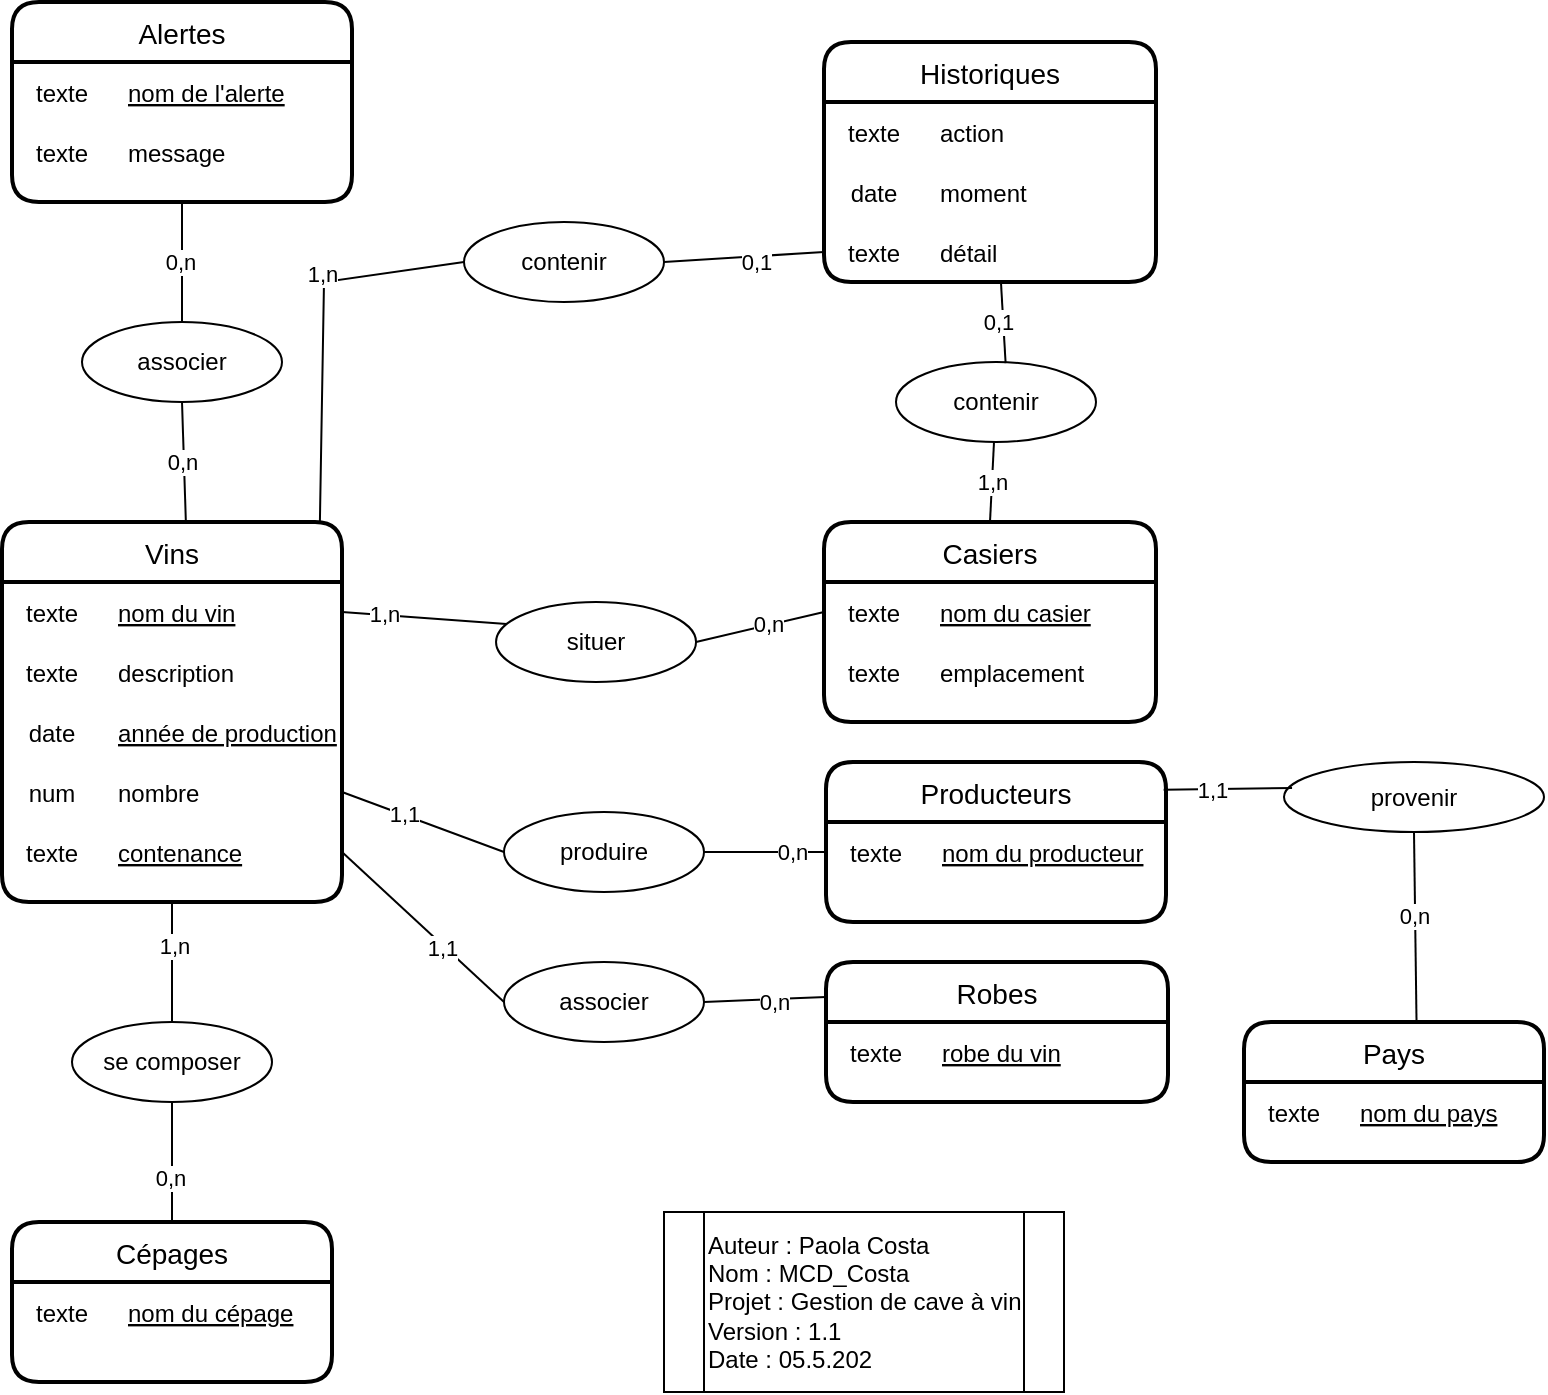 <mxfile version="13.9.9" type="device"><diagram id="xBttDMlohy8Xrqy88dph" name="Page-1"><mxGraphModel dx="1326" dy="806" grid="1" gridSize="10" guides="1" tooltips="1" connect="1" arrows="1" fold="1" page="1" pageScale="1" pageWidth="827" pageHeight="1169" math="0" shadow="0"><root><mxCell id="0"/><mxCell id="1" parent="0"/><mxCell id="qlX4Wy4q6ChmAeqS9iMu-1" value="Vins" style="swimlane;childLayout=stackLayout;horizontal=1;startSize=30;horizontalStack=0;rounded=1;fontSize=14;fontStyle=0;strokeWidth=2;resizeParent=0;resizeLast=1;shadow=0;dashed=0;align=center;" parent="1" vertex="1"><mxGeometry x="29" y="280" width="170" height="190" as="geometry"/></mxCell><mxCell id="qlX4Wy4q6ChmAeqS9iMu-12" value="" style="shape=table;startSize=0;container=1;collapsible=1;childLayout=tableLayout;fixedRows=1;rowLines=0;fontStyle=0;align=center;resizeLast=1;strokeColor=none;fillColor=none;" parent="qlX4Wy4q6ChmAeqS9iMu-1" vertex="1"><mxGeometry y="30" width="170" height="160" as="geometry"/></mxCell><mxCell id="qlX4Wy4q6ChmAeqS9iMu-13" value="" style="shape=partialRectangle;collapsible=0;dropTarget=0;pointerEvents=0;fillColor=none;top=0;left=0;bottom=0;right=0;points=[[0,0.5],[1,0.5]];portConstraint=eastwest;" parent="qlX4Wy4q6ChmAeqS9iMu-12" vertex="1"><mxGeometry width="170" height="30" as="geometry"/></mxCell><mxCell id="qlX4Wy4q6ChmAeqS9iMu-14" value="texte" style="shape=partialRectangle;connectable=0;fillColor=none;top=0;left=0;bottom=0;right=0;fontStyle=0;overflow=hidden;" parent="qlX4Wy4q6ChmAeqS9iMu-13" vertex="1"><mxGeometry width="50" height="30" as="geometry"/></mxCell><mxCell id="qlX4Wy4q6ChmAeqS9iMu-15" value="nom du vin" style="shape=partialRectangle;connectable=0;fillColor=none;top=0;left=0;bottom=0;right=0;align=left;spacingLeft=6;fontStyle=4;overflow=hidden;" parent="qlX4Wy4q6ChmAeqS9iMu-13" vertex="1"><mxGeometry x="50" width="120" height="30" as="geometry"/></mxCell><mxCell id="qlX4Wy4q6ChmAeqS9iMu-16" value="" style="shape=partialRectangle;collapsible=0;dropTarget=0;pointerEvents=0;fillColor=none;top=0;left=0;bottom=0;right=0;points=[[0,0.5],[1,0.5]];portConstraint=eastwest;" parent="qlX4Wy4q6ChmAeqS9iMu-12" vertex="1"><mxGeometry y="30" width="170" height="30" as="geometry"/></mxCell><mxCell id="qlX4Wy4q6ChmAeqS9iMu-17" value="texte" style="shape=partialRectangle;connectable=0;fillColor=none;top=0;left=0;bottom=0;right=0;fontStyle=0;overflow=hidden;" parent="qlX4Wy4q6ChmAeqS9iMu-16" vertex="1"><mxGeometry width="50" height="30" as="geometry"/></mxCell><mxCell id="qlX4Wy4q6ChmAeqS9iMu-18" value="description" style="shape=partialRectangle;connectable=0;fillColor=none;top=0;left=0;bottom=0;right=0;align=left;spacingLeft=6;fontStyle=0;overflow=hidden;" parent="qlX4Wy4q6ChmAeqS9iMu-16" vertex="1"><mxGeometry x="50" width="120" height="30" as="geometry"/></mxCell><mxCell id="qlX4Wy4q6ChmAeqS9iMu-19" value="" style="shape=partialRectangle;collapsible=0;dropTarget=0;pointerEvents=0;fillColor=none;top=0;left=0;bottom=0;right=0;points=[[0,0.5],[1,0.5]];portConstraint=eastwest;" parent="qlX4Wy4q6ChmAeqS9iMu-12" vertex="1"><mxGeometry y="60" width="170" height="30" as="geometry"/></mxCell><mxCell id="qlX4Wy4q6ChmAeqS9iMu-20" value="date" style="shape=partialRectangle;connectable=0;fillColor=none;top=0;left=0;bottom=0;right=0;fontStyle=0;overflow=hidden;" parent="qlX4Wy4q6ChmAeqS9iMu-19" vertex="1"><mxGeometry width="50" height="30" as="geometry"/></mxCell><mxCell id="qlX4Wy4q6ChmAeqS9iMu-21" value="année de production" style="shape=partialRectangle;connectable=0;fillColor=none;top=0;left=0;bottom=0;right=0;align=left;spacingLeft=6;fontStyle=4;overflow=hidden;" parent="qlX4Wy4q6ChmAeqS9iMu-19" vertex="1"><mxGeometry x="50" width="120" height="30" as="geometry"/></mxCell><mxCell id="qlX4Wy4q6ChmAeqS9iMu-141" value="" style="shape=partialRectangle;collapsible=0;dropTarget=0;pointerEvents=0;fillColor=none;top=0;left=0;bottom=0;right=0;points=[[0,0.5],[1,0.5]];portConstraint=eastwest;" parent="qlX4Wy4q6ChmAeqS9iMu-12" vertex="1"><mxGeometry y="90" width="170" height="30" as="geometry"/></mxCell><mxCell id="qlX4Wy4q6ChmAeqS9iMu-142" value="num" style="shape=partialRectangle;connectable=0;fillColor=none;top=0;left=0;bottom=0;right=0;fontStyle=0;overflow=hidden;" parent="qlX4Wy4q6ChmAeqS9iMu-141" vertex="1"><mxGeometry width="50" height="30" as="geometry"/></mxCell><mxCell id="qlX4Wy4q6ChmAeqS9iMu-143" value="nombre" style="shape=partialRectangle;connectable=0;fillColor=none;top=0;left=0;bottom=0;right=0;align=left;spacingLeft=6;fontStyle=0;overflow=hidden;" parent="qlX4Wy4q6ChmAeqS9iMu-141" vertex="1"><mxGeometry x="50" width="120" height="30" as="geometry"/></mxCell><mxCell id="qlX4Wy4q6ChmAeqS9iMu-144" value="" style="shape=partialRectangle;collapsible=0;dropTarget=0;pointerEvents=0;fillColor=none;top=0;left=0;bottom=0;right=0;points=[[0,0.5],[1,0.5]];portConstraint=eastwest;" parent="qlX4Wy4q6ChmAeqS9iMu-12" vertex="1"><mxGeometry y="120" width="170" height="30" as="geometry"/></mxCell><mxCell id="qlX4Wy4q6ChmAeqS9iMu-145" value="texte" style="shape=partialRectangle;connectable=0;fillColor=none;top=0;left=0;bottom=0;right=0;fontStyle=0;overflow=hidden;" parent="qlX4Wy4q6ChmAeqS9iMu-144" vertex="1"><mxGeometry width="50" height="30" as="geometry"/></mxCell><mxCell id="qlX4Wy4q6ChmAeqS9iMu-146" value="contenance" style="shape=partialRectangle;connectable=0;fillColor=none;top=0;left=0;bottom=0;right=0;align=left;spacingLeft=6;fontStyle=4;overflow=hidden;" parent="qlX4Wy4q6ChmAeqS9iMu-144" vertex="1"><mxGeometry x="50" width="120" height="30" as="geometry"/></mxCell><mxCell id="qlX4Wy4q6ChmAeqS9iMu-28" value="Producteurs" style="swimlane;childLayout=stackLayout;horizontal=1;startSize=30;horizontalStack=0;rounded=1;fontSize=14;fontStyle=0;strokeWidth=2;resizeParent=0;resizeLast=1;shadow=0;dashed=0;align=center;" parent="1" vertex="1"><mxGeometry x="441" y="400" width="170" height="80" as="geometry"/></mxCell><mxCell id="qlX4Wy4q6ChmAeqS9iMu-29" value="" style="shape=table;startSize=0;container=1;collapsible=1;childLayout=tableLayout;fixedRows=1;rowLines=0;fontStyle=0;align=center;resizeLast=1;strokeColor=none;fillColor=none;" parent="qlX4Wy4q6ChmAeqS9iMu-28" vertex="1"><mxGeometry y="30" width="170" height="50" as="geometry"/></mxCell><mxCell id="qlX4Wy4q6ChmAeqS9iMu-30" value="" style="shape=partialRectangle;collapsible=0;dropTarget=0;pointerEvents=0;fillColor=none;top=0;left=0;bottom=0;right=0;points=[[0,0.5],[1,0.5]];portConstraint=eastwest;" parent="qlX4Wy4q6ChmAeqS9iMu-29" vertex="1"><mxGeometry width="170" height="30" as="geometry"/></mxCell><mxCell id="qlX4Wy4q6ChmAeqS9iMu-31" value="texte" style="shape=partialRectangle;connectable=0;fillColor=none;top=0;left=0;bottom=0;right=0;fontStyle=0;overflow=hidden;" parent="qlX4Wy4q6ChmAeqS9iMu-30" vertex="1"><mxGeometry width="50" height="30" as="geometry"/></mxCell><mxCell id="qlX4Wy4q6ChmAeqS9iMu-32" value="nom du producteur" style="shape=partialRectangle;connectable=0;fillColor=none;top=0;left=0;bottom=0;right=0;align=left;spacingLeft=6;fontStyle=4;overflow=hidden;" parent="qlX4Wy4q6ChmAeqS9iMu-30" vertex="1"><mxGeometry x="50" width="120" height="30" as="geometry"/></mxCell><mxCell id="qlX4Wy4q6ChmAeqS9iMu-46" value="" style="endArrow=none;html=1;rounded=0;exitX=1;exitY=0.5;exitDx=0;exitDy=0;entryX=0;entryY=0.5;entryDx=0;entryDy=0;" parent="1" source="qlX4Wy4q6ChmAeqS9iMu-47" target="qlX4Wy4q6ChmAeqS9iMu-30" edge="1"><mxGeometry relative="1" as="geometry"><mxPoint x="200" y="450" as="sourcePoint"/><mxPoint x="421" y="370" as="targetPoint"/></mxGeometry></mxCell><mxCell id="qlX4Wy4q6ChmAeqS9iMu-50" value="0,n" style="edgeLabel;html=1;align=center;verticalAlign=middle;resizable=0;points=[];" parent="qlX4Wy4q6ChmAeqS9iMu-46" vertex="1" connectable="0"><mxGeometry x="0.445" relative="1" as="geometry"><mxPoint as="offset"/></mxGeometry></mxCell><mxCell id="qlX4Wy4q6ChmAeqS9iMu-47" value="produire" style="ellipse;whiteSpace=wrap;html=1;align=center;" parent="1" vertex="1"><mxGeometry x="280" y="425" width="100" height="40" as="geometry"/></mxCell><mxCell id="qlX4Wy4q6ChmAeqS9iMu-48" value="" style="endArrow=none;html=1;rounded=0;entryX=0;entryY=0.5;entryDx=0;entryDy=0;exitX=1;exitY=0.5;exitDx=0;exitDy=0;" parent="1" source="qlX4Wy4q6ChmAeqS9iMu-141" target="qlX4Wy4q6ChmAeqS9iMu-47" edge="1"><mxGeometry relative="1" as="geometry"><mxPoint x="210" y="445" as="sourcePoint"/><mxPoint x="440" y="445" as="targetPoint"/></mxGeometry></mxCell><mxCell id="qlX4Wy4q6ChmAeqS9iMu-49" value="1,1" style="edgeLabel;html=1;align=center;verticalAlign=middle;resizable=0;points=[];" parent="qlX4Wy4q6ChmAeqS9iMu-48" vertex="1" connectable="0"><mxGeometry x="-0.244" y="1" relative="1" as="geometry"><mxPoint as="offset"/></mxGeometry></mxCell><mxCell id="qlX4Wy4q6ChmAeqS9iMu-51" value="Pays" style="swimlane;childLayout=stackLayout;horizontal=1;startSize=30;horizontalStack=0;rounded=1;fontSize=14;fontStyle=0;strokeWidth=2;resizeParent=0;resizeLast=1;shadow=0;dashed=0;align=center;" parent="1" vertex="1"><mxGeometry x="650" y="530" width="150" height="70" as="geometry"/></mxCell><mxCell id="qlX4Wy4q6ChmAeqS9iMu-52" value="" style="shape=table;startSize=0;container=1;collapsible=1;childLayout=tableLayout;fixedRows=1;rowLines=0;fontStyle=0;align=center;resizeLast=1;strokeColor=none;fillColor=none;" parent="qlX4Wy4q6ChmAeqS9iMu-51" vertex="1"><mxGeometry y="30" width="150" height="40" as="geometry"/></mxCell><mxCell id="qlX4Wy4q6ChmAeqS9iMu-53" value="" style="shape=partialRectangle;collapsible=0;dropTarget=0;pointerEvents=0;fillColor=none;top=0;left=0;bottom=0;right=0;points=[[0,0.5],[1,0.5]];portConstraint=eastwest;" parent="qlX4Wy4q6ChmAeqS9iMu-52" vertex="1"><mxGeometry width="150" height="30" as="geometry"/></mxCell><mxCell id="qlX4Wy4q6ChmAeqS9iMu-54" value="texte" style="shape=partialRectangle;connectable=0;fillColor=none;top=0;left=0;bottom=0;right=0;fontStyle=0;overflow=hidden;" parent="qlX4Wy4q6ChmAeqS9iMu-53" vertex="1"><mxGeometry width="50" height="30" as="geometry"/></mxCell><mxCell id="qlX4Wy4q6ChmAeqS9iMu-55" value="nom du pays" style="shape=partialRectangle;connectable=0;fillColor=none;top=0;left=0;bottom=0;right=0;align=left;spacingLeft=6;fontStyle=4;overflow=hidden;" parent="qlX4Wy4q6ChmAeqS9iMu-53" vertex="1"><mxGeometry x="50" width="100" height="30" as="geometry"/></mxCell><mxCell id="qlX4Wy4q6ChmAeqS9iMu-62" value="" style="endArrow=none;html=1;rounded=0;exitX=0.5;exitY=1;exitDx=0;exitDy=0;entryX=0.575;entryY=-0.014;entryDx=0;entryDy=0;entryPerimeter=0;" parent="1" source="qlX4Wy4q6ChmAeqS9iMu-63" target="qlX4Wy4q6ChmAeqS9iMu-51" edge="1"><mxGeometry relative="1" as="geometry"><mxPoint x="620" y="434.66" as="sourcePoint"/><mxPoint x="780" y="434.66" as="targetPoint"/><Array as="points"/></mxGeometry></mxCell><mxCell id="qlX4Wy4q6ChmAeqS9iMu-65" value="0,n" style="edgeLabel;html=1;align=center;verticalAlign=middle;resizable=0;points=[];" parent="qlX4Wy4q6ChmAeqS9iMu-62" vertex="1" connectable="0"><mxGeometry x="0.666" relative="1" as="geometry"><mxPoint x="-0.84" y="-37" as="offset"/></mxGeometry></mxCell><mxCell id="qlX4Wy4q6ChmAeqS9iMu-63" value="provenir" style="ellipse;whiteSpace=wrap;html=1;" parent="1" vertex="1"><mxGeometry x="670" y="400" width="130" height="35" as="geometry"/></mxCell><mxCell id="qlX4Wy4q6ChmAeqS9iMu-64" value="" style="endArrow=none;html=1;rounded=0;exitX=0.993;exitY=0.174;exitDx=0;exitDy=0;entryX=0.031;entryY=0.371;entryDx=0;entryDy=0;entryPerimeter=0;exitPerimeter=0;" parent="1" source="qlX4Wy4q6ChmAeqS9iMu-28" target="qlX4Wy4q6ChmAeqS9iMu-63" edge="1"><mxGeometry relative="1" as="geometry"><mxPoint x="600.0" y="415" as="sourcePoint"/><mxPoint x="736" y="530" as="targetPoint"/><Array as="points"/></mxGeometry></mxCell><mxCell id="qlX4Wy4q6ChmAeqS9iMu-66" value="1,1" style="edgeLabel;html=1;align=center;verticalAlign=middle;resizable=0;points=[];" parent="qlX4Wy4q6ChmAeqS9iMu-64" vertex="1" connectable="0"><mxGeometry x="0.419" relative="1" as="geometry"><mxPoint x="-21.81" as="offset"/></mxGeometry></mxCell><mxCell id="qlX4Wy4q6ChmAeqS9iMu-67" value="Robes" style="swimlane;childLayout=stackLayout;horizontal=1;startSize=30;horizontalStack=0;rounded=1;fontSize=14;fontStyle=0;strokeWidth=2;resizeParent=0;resizeLast=1;shadow=0;dashed=0;align=center;" parent="1" vertex="1"><mxGeometry x="441" y="500" width="171" height="70" as="geometry"/></mxCell><mxCell id="qlX4Wy4q6ChmAeqS9iMu-68" value="" style="shape=table;startSize=0;container=1;collapsible=1;childLayout=tableLayout;fixedRows=1;rowLines=0;fontStyle=0;align=center;resizeLast=1;strokeColor=none;fillColor=none;" parent="qlX4Wy4q6ChmAeqS9iMu-67" vertex="1"><mxGeometry y="30" width="171" height="40" as="geometry"/></mxCell><mxCell id="qlX4Wy4q6ChmAeqS9iMu-69" value="" style="shape=partialRectangle;collapsible=0;dropTarget=0;pointerEvents=0;fillColor=none;top=0;left=0;bottom=0;right=0;points=[[0,0.5],[1,0.5]];portConstraint=eastwest;" parent="qlX4Wy4q6ChmAeqS9iMu-68" vertex="1"><mxGeometry width="171" height="30" as="geometry"/></mxCell><mxCell id="qlX4Wy4q6ChmAeqS9iMu-70" value="texte" style="shape=partialRectangle;connectable=0;fillColor=none;top=0;left=0;bottom=0;right=0;fontStyle=0;overflow=hidden;" parent="qlX4Wy4q6ChmAeqS9iMu-69" vertex="1"><mxGeometry width="50" height="30" as="geometry"/></mxCell><mxCell id="qlX4Wy4q6ChmAeqS9iMu-71" value="robe du vin" style="shape=partialRectangle;connectable=0;fillColor=none;top=0;left=0;bottom=0;right=0;align=left;spacingLeft=6;fontStyle=4;overflow=hidden;" parent="qlX4Wy4q6ChmAeqS9iMu-69" vertex="1"><mxGeometry x="50" width="121" height="30" as="geometry"/></mxCell><mxCell id="qlX4Wy4q6ChmAeqS9iMu-72" value="" style="endArrow=none;html=1;rounded=0;entryX=0;entryY=0.25;entryDx=0;entryDy=0;exitX=1;exitY=0.5;exitDx=0;exitDy=0;" parent="1" source="qlX4Wy4q6ChmAeqS9iMu-77" target="qlX4Wy4q6ChmAeqS9iMu-67" edge="1"><mxGeometry relative="1" as="geometry"><mxPoint x="240" y="550" as="sourcePoint"/><mxPoint x="400" y="550" as="targetPoint"/></mxGeometry></mxCell><mxCell id="qlX4Wy4q6ChmAeqS9iMu-80" value="0,n" style="edgeLabel;html=1;align=center;verticalAlign=middle;resizable=0;points=[];" parent="qlX4Wy4q6ChmAeqS9iMu-72" vertex="1" connectable="0"><mxGeometry x="0.365" y="-1" relative="1" as="geometry"><mxPoint x="-6.7" y="0.69" as="offset"/></mxGeometry></mxCell><mxCell id="qlX4Wy4q6ChmAeqS9iMu-77" value="associer" style="ellipse;whiteSpace=wrap;html=1;align=center;" parent="1" vertex="1"><mxGeometry x="280" y="500" width="100" height="40" as="geometry"/></mxCell><mxCell id="qlX4Wy4q6ChmAeqS9iMu-78" value="" style="endArrow=none;html=1;rounded=0;entryX=0;entryY=0.5;entryDx=0;entryDy=0;exitX=1;exitY=0.5;exitDx=0;exitDy=0;" parent="1" source="qlX4Wy4q6ChmAeqS9iMu-144" target="qlX4Wy4q6ChmAeqS9iMu-77" edge="1"><mxGeometry relative="1" as="geometry"><mxPoint x="210" y="543.04" as="sourcePoint"/><mxPoint x="440.0" y="547.5" as="targetPoint"/></mxGeometry></mxCell><mxCell id="qlX4Wy4q6ChmAeqS9iMu-79" value="1,1" style="edgeLabel;html=1;align=center;verticalAlign=middle;resizable=0;points=[];" parent="qlX4Wy4q6ChmAeqS9iMu-78" vertex="1" connectable="0"><mxGeometry x="0.24" y="-1" relative="1" as="geometry"><mxPoint as="offset"/></mxGeometry></mxCell><mxCell id="qlX4Wy4q6ChmAeqS9iMu-81" value="Cépages" style="swimlane;childLayout=stackLayout;horizontal=1;startSize=30;horizontalStack=0;rounded=1;fontSize=14;fontStyle=0;strokeWidth=2;resizeParent=0;resizeLast=1;shadow=0;dashed=0;align=center;" parent="1" vertex="1"><mxGeometry x="34" y="630" width="160" height="80" as="geometry"/></mxCell><mxCell id="qlX4Wy4q6ChmAeqS9iMu-82" value="" style="shape=table;startSize=0;container=1;collapsible=1;childLayout=tableLayout;fixedRows=1;rowLines=0;fontStyle=0;align=center;resizeLast=1;strokeColor=none;fillColor=none;" parent="qlX4Wy4q6ChmAeqS9iMu-81" vertex="1"><mxGeometry y="30" width="160" height="50" as="geometry"/></mxCell><mxCell id="qlX4Wy4q6ChmAeqS9iMu-83" value="" style="shape=partialRectangle;collapsible=0;dropTarget=0;pointerEvents=0;fillColor=none;top=0;left=0;bottom=0;right=0;points=[[0,0.5],[1,0.5]];portConstraint=eastwest;" parent="qlX4Wy4q6ChmAeqS9iMu-82" vertex="1"><mxGeometry width="160" height="30" as="geometry"/></mxCell><mxCell id="qlX4Wy4q6ChmAeqS9iMu-84" value="texte" style="shape=partialRectangle;connectable=0;fillColor=none;top=0;left=0;bottom=0;right=0;fontStyle=0;overflow=hidden;" parent="qlX4Wy4q6ChmAeqS9iMu-83" vertex="1"><mxGeometry width="50" height="30" as="geometry"/></mxCell><mxCell id="qlX4Wy4q6ChmAeqS9iMu-85" value="nom du cépage" style="shape=partialRectangle;connectable=0;fillColor=none;top=0;left=0;bottom=0;right=0;align=left;spacingLeft=6;fontStyle=4;overflow=hidden;" parent="qlX4Wy4q6ChmAeqS9iMu-83" vertex="1"><mxGeometry x="50" width="110" height="30" as="geometry"/></mxCell><mxCell id="qlX4Wy4q6ChmAeqS9iMu-113" value="" style="endArrow=none;html=1;rounded=0;exitX=0.5;exitY=1;exitDx=0;exitDy=0;entryX=0.5;entryY=0;entryDx=0;entryDy=0;" parent="1" source="qlX4Wy4q6ChmAeqS9iMu-114" target="qlX4Wy4q6ChmAeqS9iMu-81" edge="1"><mxGeometry relative="1" as="geometry"><mxPoint x="419" y="650" as="sourcePoint"/><mxPoint x="579" y="650" as="targetPoint"/></mxGeometry></mxCell><mxCell id="qlX4Wy4q6ChmAeqS9iMu-118" value="0,n" style="edgeLabel;html=1;align=center;verticalAlign=middle;resizable=0;points=[];" parent="qlX4Wy4q6ChmAeqS9iMu-113" vertex="1" connectable="0"><mxGeometry x="0.274" y="-1" relative="1" as="geometry"><mxPoint as="offset"/></mxGeometry></mxCell><mxCell id="qlX4Wy4q6ChmAeqS9iMu-115" value="" style="endArrow=none;html=1;rounded=0;exitX=0.5;exitY=1;exitDx=0;exitDy=0;entryX=0.5;entryY=0;entryDx=0;entryDy=0;" parent="1" source="qlX4Wy4q6ChmAeqS9iMu-12" target="qlX4Wy4q6ChmAeqS9iMu-114" edge="1"><mxGeometry relative="1" as="geometry"><mxPoint x="114" y="480.0" as="sourcePoint"/><mxPoint x="114" y="720" as="targetPoint"/></mxGeometry></mxCell><mxCell id="qlX4Wy4q6ChmAeqS9iMu-117" value="1,n" style="edgeLabel;html=1;align=center;verticalAlign=middle;resizable=0;points=[];" parent="qlX4Wy4q6ChmAeqS9iMu-115" vertex="1" connectable="0"><mxGeometry x="-0.261" y="1" relative="1" as="geometry"><mxPoint as="offset"/></mxGeometry></mxCell><mxCell id="qlX4Wy4q6ChmAeqS9iMu-114" value="se composer" style="ellipse;whiteSpace=wrap;html=1;align=center;" parent="1" vertex="1"><mxGeometry x="64" y="530" width="100" height="40" as="geometry"/></mxCell><mxCell id="qlX4Wy4q6ChmAeqS9iMu-119" value="Casiers" style="swimlane;childLayout=stackLayout;horizontal=1;startSize=30;horizontalStack=0;rounded=1;fontSize=14;fontStyle=0;strokeWidth=2;resizeParent=0;resizeLast=1;shadow=0;dashed=0;align=center;" parent="1" vertex="1"><mxGeometry x="440" y="280" width="166" height="100" as="geometry"/></mxCell><mxCell id="qlX4Wy4q6ChmAeqS9iMu-120" value="" style="shape=table;startSize=0;container=1;collapsible=1;childLayout=tableLayout;fixedRows=1;rowLines=0;fontStyle=0;align=center;resizeLast=1;strokeColor=none;fillColor=none;" parent="qlX4Wy4q6ChmAeqS9iMu-119" vertex="1"><mxGeometry y="30" width="166" height="70" as="geometry"/></mxCell><mxCell id="qlX4Wy4q6ChmAeqS9iMu-121" value="" style="shape=partialRectangle;collapsible=0;dropTarget=0;pointerEvents=0;fillColor=none;top=0;left=0;bottom=0;right=0;points=[[0,0.5],[1,0.5]];portConstraint=eastwest;" parent="qlX4Wy4q6ChmAeqS9iMu-120" vertex="1"><mxGeometry width="166" height="30" as="geometry"/></mxCell><mxCell id="qlX4Wy4q6ChmAeqS9iMu-122" value="texte" style="shape=partialRectangle;connectable=0;fillColor=none;top=0;left=0;bottom=0;right=0;fontStyle=0;overflow=hidden;" parent="qlX4Wy4q6ChmAeqS9iMu-121" vertex="1"><mxGeometry width="50" height="30" as="geometry"/></mxCell><mxCell id="qlX4Wy4q6ChmAeqS9iMu-123" value="nom du casier" style="shape=partialRectangle;connectable=0;fillColor=none;top=0;left=0;bottom=0;right=0;align=left;spacingLeft=6;fontStyle=4;overflow=hidden;" parent="qlX4Wy4q6ChmAeqS9iMu-121" vertex="1"><mxGeometry x="50" width="116" height="30" as="geometry"/></mxCell><mxCell id="qlX4Wy4q6ChmAeqS9iMu-124" value="" style="shape=partialRectangle;collapsible=0;dropTarget=0;pointerEvents=0;fillColor=none;top=0;left=0;bottom=0;right=0;points=[[0,0.5],[1,0.5]];portConstraint=eastwest;" parent="qlX4Wy4q6ChmAeqS9iMu-120" vertex="1"><mxGeometry y="30" width="166" height="30" as="geometry"/></mxCell><mxCell id="qlX4Wy4q6ChmAeqS9iMu-125" value="texte" style="shape=partialRectangle;connectable=0;fillColor=none;top=0;left=0;bottom=0;right=0;fontStyle=0;overflow=hidden;" parent="qlX4Wy4q6ChmAeqS9iMu-124" vertex="1"><mxGeometry width="50" height="30" as="geometry"/></mxCell><mxCell id="qlX4Wy4q6ChmAeqS9iMu-126" value="emplacement" style="shape=partialRectangle;connectable=0;fillColor=none;top=0;left=0;bottom=0;right=0;align=left;spacingLeft=6;fontStyle=0;overflow=hidden;" parent="qlX4Wy4q6ChmAeqS9iMu-124" vertex="1"><mxGeometry x="50" width="116" height="30" as="geometry"/></mxCell><mxCell id="qlX4Wy4q6ChmAeqS9iMu-136" value="" style="endArrow=none;html=1;rounded=0;exitX=1;exitY=0.5;exitDx=0;exitDy=0;entryX=0;entryY=0.5;entryDx=0;entryDy=0;" parent="1" source="qlX4Wy4q6ChmAeqS9iMu-137" target="qlX4Wy4q6ChmAeqS9iMu-121" edge="1"><mxGeometry relative="1" as="geometry"><mxPoint x="490.16" y="320" as="sourcePoint"/><mxPoint x="436.352" y="339.9" as="targetPoint"/><Array as="points"/></mxGeometry></mxCell><mxCell id="qlX4Wy4q6ChmAeqS9iMu-139" value="0,n" style="edgeLabel;html=1;align=center;verticalAlign=middle;resizable=0;points=[];" parent="qlX4Wy4q6ChmAeqS9iMu-136" vertex="1" connectable="0"><mxGeometry x="0.287" y="-1" relative="1" as="geometry"><mxPoint x="-5.5" y="-0.94" as="offset"/></mxGeometry></mxCell><mxCell id="qlX4Wy4q6ChmAeqS9iMu-137" value="situer" style="ellipse;whiteSpace=wrap;html=1;align=center;" parent="1" vertex="1"><mxGeometry x="276.02" y="320" width="100" height="40" as="geometry"/></mxCell><mxCell id="qlX4Wy4q6ChmAeqS9iMu-138" value="" style="endArrow=none;html=1;rounded=0;entryX=0;entryY=0.25;entryDx=0;entryDy=0;exitX=1;exitY=0.5;exitDx=0;exitDy=0;" parent="1" source="qlX4Wy4q6ChmAeqS9iMu-13" target="qlX4Wy4q6ChmAeqS9iMu-137" edge="1"><mxGeometry relative="1" as="geometry"><mxPoint x="194.0" y="334.06" as="sourcePoint"/><mxPoint x="500.16" y="345.0" as="targetPoint"/><Array as="points"/></mxGeometry></mxCell><mxCell id="qlX4Wy4q6ChmAeqS9iMu-140" value="1,n" style="edgeLabel;html=1;align=center;verticalAlign=middle;resizable=0;points=[];" parent="qlX4Wy4q6ChmAeqS9iMu-138" vertex="1" connectable="0"><mxGeometry x="-0.502" y="1" relative="1" as="geometry"><mxPoint as="offset"/></mxGeometry></mxCell><mxCell id="qlX4Wy4q6ChmAeqS9iMu-147" value="Auteur : Paola Costa&lt;br&gt;Nom : MCD_Costa&lt;br&gt;Projet : Gestion de cave à vin&lt;br&gt;Version : 1.1&lt;br&gt;Date : 05.5.202" style="shape=process;whiteSpace=wrap;html=1;backgroundOutline=1;align=left;" parent="1" vertex="1"><mxGeometry x="360" y="625" width="200" height="90" as="geometry"/></mxCell><mxCell id="eEMoi4VwYvmRBtPzLdwT-1" value="Alertes" style="swimlane;childLayout=stackLayout;horizontal=1;startSize=30;horizontalStack=0;rounded=1;fontSize=14;fontStyle=0;strokeWidth=2;resizeParent=0;resizeLast=1;shadow=0;dashed=0;align=center;" vertex="1" parent="1"><mxGeometry x="34" y="20" width="170" height="100" as="geometry"/></mxCell><mxCell id="eEMoi4VwYvmRBtPzLdwT-2" value="" style="shape=table;startSize=0;container=1;collapsible=1;childLayout=tableLayout;fixedRows=1;rowLines=0;fontStyle=0;align=center;resizeLast=1;strokeColor=none;fillColor=none;" vertex="1" parent="eEMoi4VwYvmRBtPzLdwT-1"><mxGeometry y="30" width="170" height="70" as="geometry"/></mxCell><mxCell id="eEMoi4VwYvmRBtPzLdwT-3" value="" style="shape=partialRectangle;collapsible=0;dropTarget=0;pointerEvents=0;fillColor=none;top=0;left=0;bottom=0;right=0;points=[[0,0.5],[1,0.5]];portConstraint=eastwest;" vertex="1" parent="eEMoi4VwYvmRBtPzLdwT-2"><mxGeometry width="170" height="30" as="geometry"/></mxCell><mxCell id="eEMoi4VwYvmRBtPzLdwT-4" value="texte" style="shape=partialRectangle;connectable=0;fillColor=none;top=0;left=0;bottom=0;right=0;fontStyle=0;overflow=hidden;" vertex="1" parent="eEMoi4VwYvmRBtPzLdwT-3"><mxGeometry width="50" height="30" as="geometry"/></mxCell><mxCell id="eEMoi4VwYvmRBtPzLdwT-5" value="nom de l'alerte" style="shape=partialRectangle;connectable=0;fillColor=none;top=0;left=0;bottom=0;right=0;align=left;spacingLeft=6;fontStyle=4;overflow=hidden;" vertex="1" parent="eEMoi4VwYvmRBtPzLdwT-3"><mxGeometry x="50" width="120" height="30" as="geometry"/></mxCell><mxCell id="eEMoi4VwYvmRBtPzLdwT-6" value="" style="shape=partialRectangle;collapsible=0;dropTarget=0;pointerEvents=0;fillColor=none;top=0;left=0;bottom=0;right=0;points=[[0,0.5],[1,0.5]];portConstraint=eastwest;" vertex="1" parent="eEMoi4VwYvmRBtPzLdwT-2"><mxGeometry y="30" width="170" height="30" as="geometry"/></mxCell><mxCell id="eEMoi4VwYvmRBtPzLdwT-7" value="texte" style="shape=partialRectangle;connectable=0;fillColor=none;top=0;left=0;bottom=0;right=0;fontStyle=0;overflow=hidden;" vertex="1" parent="eEMoi4VwYvmRBtPzLdwT-6"><mxGeometry width="50" height="30" as="geometry"/></mxCell><mxCell id="eEMoi4VwYvmRBtPzLdwT-8" value="message" style="shape=partialRectangle;connectable=0;fillColor=none;top=0;left=0;bottom=0;right=0;align=left;spacingLeft=6;fontStyle=0;overflow=hidden;" vertex="1" parent="eEMoi4VwYvmRBtPzLdwT-6"><mxGeometry x="50" width="120" height="30" as="geometry"/></mxCell><mxCell id="eEMoi4VwYvmRBtPzLdwT-9" value="" style="endArrow=none;html=1;rounded=0;exitX=0.5;exitY=1;exitDx=0;exitDy=0;entryX=0.541;entryY=0.005;entryDx=0;entryDy=0;entryPerimeter=0;" edge="1" parent="1" source="eEMoi4VwYvmRBtPzLdwT-10" target="qlX4Wy4q6ChmAeqS9iMu-1"><mxGeometry relative="1" as="geometry"><mxPoint x="360" y="140" as="sourcePoint"/><mxPoint x="520" y="140" as="targetPoint"/></mxGeometry></mxCell><mxCell id="eEMoi4VwYvmRBtPzLdwT-13" value="0,n" style="edgeLabel;html=1;align=center;verticalAlign=middle;resizable=0;points=[];" vertex="1" connectable="0" parent="eEMoi4VwYvmRBtPzLdwT-9"><mxGeometry x="-0.54" y="1" relative="1" as="geometry"><mxPoint x="-1.45" y="16.04" as="offset"/></mxGeometry></mxCell><mxCell id="eEMoi4VwYvmRBtPzLdwT-10" value="associer" style="ellipse;whiteSpace=wrap;html=1;align=center;" vertex="1" parent="1"><mxGeometry x="69" y="180" width="100" height="40" as="geometry"/></mxCell><mxCell id="eEMoi4VwYvmRBtPzLdwT-11" value="" style="endArrow=none;html=1;rounded=0;exitX=0.5;exitY=1;exitDx=0;exitDy=0;entryX=0.5;entryY=0;entryDx=0;entryDy=0;" edge="1" parent="1" source="eEMoi4VwYvmRBtPzLdwT-2" target="eEMoi4VwYvmRBtPzLdwT-10"><mxGeometry relative="1" as="geometry"><mxPoint x="119" y="120" as="sourcePoint"/><mxPoint x="120.97" y="210.95" as="targetPoint"/></mxGeometry></mxCell><mxCell id="eEMoi4VwYvmRBtPzLdwT-12" value="0,n" style="edgeLabel;html=1;align=center;verticalAlign=middle;resizable=0;points=[];" vertex="1" connectable="0" parent="eEMoi4VwYvmRBtPzLdwT-11"><mxGeometry x="-0.436" relative="1" as="geometry"><mxPoint x="-1.16" y="13.04" as="offset"/></mxGeometry></mxCell><mxCell id="eEMoi4VwYvmRBtPzLdwT-14" value="Historiques" style="swimlane;childLayout=stackLayout;horizontal=1;startSize=30;horizontalStack=0;rounded=1;fontSize=14;fontStyle=0;strokeWidth=2;resizeParent=0;resizeLast=1;shadow=0;dashed=0;align=center;" vertex="1" parent="1"><mxGeometry x="440" y="40" width="166" height="120" as="geometry"/></mxCell><mxCell id="eEMoi4VwYvmRBtPzLdwT-15" value="" style="shape=table;startSize=0;container=1;collapsible=1;childLayout=tableLayout;fixedRows=1;rowLines=0;fontStyle=0;align=center;resizeLast=1;strokeColor=none;fillColor=none;" vertex="1" parent="eEMoi4VwYvmRBtPzLdwT-14"><mxGeometry y="30" width="166" height="90" as="geometry"/></mxCell><mxCell id="eEMoi4VwYvmRBtPzLdwT-16" value="" style="shape=partialRectangle;collapsible=0;dropTarget=0;pointerEvents=0;fillColor=none;top=0;left=0;bottom=0;right=0;points=[[0,0.5],[1,0.5]];portConstraint=eastwest;" vertex="1" parent="eEMoi4VwYvmRBtPzLdwT-15"><mxGeometry width="166" height="30" as="geometry"/></mxCell><mxCell id="eEMoi4VwYvmRBtPzLdwT-17" value="texte" style="shape=partialRectangle;connectable=0;fillColor=none;top=0;left=0;bottom=0;right=0;fontStyle=0;overflow=hidden;" vertex="1" parent="eEMoi4VwYvmRBtPzLdwT-16"><mxGeometry width="50" height="30" as="geometry"/></mxCell><mxCell id="eEMoi4VwYvmRBtPzLdwT-18" value="action" style="shape=partialRectangle;connectable=0;fillColor=none;top=0;left=0;bottom=0;right=0;align=left;spacingLeft=6;fontStyle=0;overflow=hidden;" vertex="1" parent="eEMoi4VwYvmRBtPzLdwT-16"><mxGeometry x="50" width="116" height="30" as="geometry"/></mxCell><mxCell id="eEMoi4VwYvmRBtPzLdwT-19" value="" style="shape=partialRectangle;collapsible=0;dropTarget=0;pointerEvents=0;fillColor=none;top=0;left=0;bottom=0;right=0;points=[[0,0.5],[1,0.5]];portConstraint=eastwest;" vertex="1" parent="eEMoi4VwYvmRBtPzLdwT-15"><mxGeometry y="30" width="166" height="30" as="geometry"/></mxCell><mxCell id="eEMoi4VwYvmRBtPzLdwT-20" value="date" style="shape=partialRectangle;connectable=0;fillColor=none;top=0;left=0;bottom=0;right=0;fontStyle=0;overflow=hidden;" vertex="1" parent="eEMoi4VwYvmRBtPzLdwT-19"><mxGeometry width="50" height="30" as="geometry"/></mxCell><mxCell id="eEMoi4VwYvmRBtPzLdwT-21" value="moment" style="shape=partialRectangle;connectable=0;fillColor=none;top=0;left=0;bottom=0;right=0;align=left;spacingLeft=6;fontStyle=0;overflow=hidden;" vertex="1" parent="eEMoi4VwYvmRBtPzLdwT-19"><mxGeometry x="50" width="116" height="30" as="geometry"/></mxCell><mxCell id="eEMoi4VwYvmRBtPzLdwT-23" value="" style="shape=partialRectangle;collapsible=0;dropTarget=0;pointerEvents=0;fillColor=none;top=0;left=0;bottom=0;right=0;points=[[0,0.5],[1,0.5]];portConstraint=eastwest;" vertex="1" parent="eEMoi4VwYvmRBtPzLdwT-15"><mxGeometry y="60" width="166" height="30" as="geometry"/></mxCell><mxCell id="eEMoi4VwYvmRBtPzLdwT-24" value="texte" style="shape=partialRectangle;connectable=0;fillColor=none;top=0;left=0;bottom=0;right=0;fontStyle=0;overflow=hidden;" vertex="1" parent="eEMoi4VwYvmRBtPzLdwT-23"><mxGeometry width="50" height="30" as="geometry"/></mxCell><mxCell id="eEMoi4VwYvmRBtPzLdwT-25" value="détail" style="shape=partialRectangle;connectable=0;fillColor=none;top=0;left=0;bottom=0;right=0;align=left;spacingLeft=6;fontStyle=0;overflow=hidden;" vertex="1" parent="eEMoi4VwYvmRBtPzLdwT-23"><mxGeometry x="50" width="116" height="30" as="geometry"/></mxCell><mxCell id="eEMoi4VwYvmRBtPzLdwT-22" value="" style="endArrow=none;html=1;rounded=0;exitX=1;exitY=0.5;exitDx=0;exitDy=0;entryX=0;entryY=0.5;entryDx=0;entryDy=0;" edge="1" parent="1" source="eEMoi4VwYvmRBtPzLdwT-26" target="eEMoi4VwYvmRBtPzLdwT-23"><mxGeometry relative="1" as="geometry"><mxPoint x="240" y="150" as="sourcePoint"/><mxPoint x="400" y="150" as="targetPoint"/><Array as="points"/></mxGeometry></mxCell><mxCell id="eEMoi4VwYvmRBtPzLdwT-33" value="0,1" style="edgeLabel;html=1;align=center;verticalAlign=middle;resizable=0;points=[];" vertex="1" connectable="0" parent="eEMoi4VwYvmRBtPzLdwT-22"><mxGeometry x="-0.225" y="-1" relative="1" as="geometry"><mxPoint x="14.83" y="0.93" as="offset"/></mxGeometry></mxCell><mxCell id="eEMoi4VwYvmRBtPzLdwT-26" value="contenir" style="ellipse;whiteSpace=wrap;html=1;align=center;" vertex="1" parent="1"><mxGeometry x="260" y="130" width="100" height="40" as="geometry"/></mxCell><mxCell id="eEMoi4VwYvmRBtPzLdwT-27" value="" style="endArrow=none;html=1;rounded=0;exitX=0.935;exitY=0;exitDx=0;exitDy=0;entryX=0;entryY=0.5;entryDx=0;entryDy=0;exitPerimeter=0;" edge="1" parent="1" source="qlX4Wy4q6ChmAeqS9iMu-1" target="eEMoi4VwYvmRBtPzLdwT-26"><mxGeometry relative="1" as="geometry"><mxPoint x="156.5" y="280" as="sourcePoint"/><mxPoint x="443" y="65" as="targetPoint"/><Array as="points"><mxPoint x="190" y="160"/></Array></mxGeometry></mxCell><mxCell id="eEMoi4VwYvmRBtPzLdwT-31" value="1,n" style="edgeLabel;html=1;align=center;verticalAlign=middle;resizable=0;points=[];" vertex="1" connectable="0" parent="eEMoi4VwYvmRBtPzLdwT-27"><mxGeometry x="-0.247" relative="1" as="geometry"><mxPoint y="-52.42" as="offset"/></mxGeometry></mxCell><mxCell id="eEMoi4VwYvmRBtPzLdwT-34" value="" style="endArrow=none;html=1;rounded=0;entryX=0.5;entryY=0;entryDx=0;entryDy=0;" edge="1" parent="1" source="eEMoi4VwYvmRBtPzLdwT-35" target="qlX4Wy4q6ChmAeqS9iMu-119"><mxGeometry relative="1" as="geometry"><mxPoint x="300" y="280" as="sourcePoint"/><mxPoint x="460" y="280" as="targetPoint"/></mxGeometry></mxCell><mxCell id="eEMoi4VwYvmRBtPzLdwT-39" value="1,n" style="edgeLabel;html=1;align=center;verticalAlign=middle;resizable=0;points=[];" vertex="1" connectable="0" parent="eEMoi4VwYvmRBtPzLdwT-34"><mxGeometry x="-0.522" y="-1" relative="1" as="geometry"><mxPoint x="0.42" y="10.41" as="offset"/></mxGeometry></mxCell><mxCell id="eEMoi4VwYvmRBtPzLdwT-35" value="contenir" style="ellipse;whiteSpace=wrap;html=1;align=center;" vertex="1" parent="1"><mxGeometry x="476" y="200" width="100" height="40" as="geometry"/></mxCell><mxCell id="eEMoi4VwYvmRBtPzLdwT-40" value="" style="endArrow=none;html=1;rounded=0;exitX=0.533;exitY=1.007;exitDx=0;exitDy=0;exitPerimeter=0;entryX=0.548;entryY=0.014;entryDx=0;entryDy=0;entryPerimeter=0;" edge="1" parent="1" source="eEMoi4VwYvmRBtPzLdwT-23" target="eEMoi4VwYvmRBtPzLdwT-35"><mxGeometry relative="1" as="geometry"><mxPoint x="300" y="270" as="sourcePoint"/><mxPoint x="460" y="270" as="targetPoint"/></mxGeometry></mxCell><mxCell id="eEMoi4VwYvmRBtPzLdwT-41" value="0,1" style="edgeLabel;html=1;align=center;verticalAlign=middle;resizable=0;points=[];" vertex="1" connectable="0" parent="eEMoi4VwYvmRBtPzLdwT-40"><mxGeometry x="-0.326" relative="1" as="geometry"><mxPoint x="-2.77" y="6.02" as="offset"/></mxGeometry></mxCell></root></mxGraphModel></diagram></mxfile>
